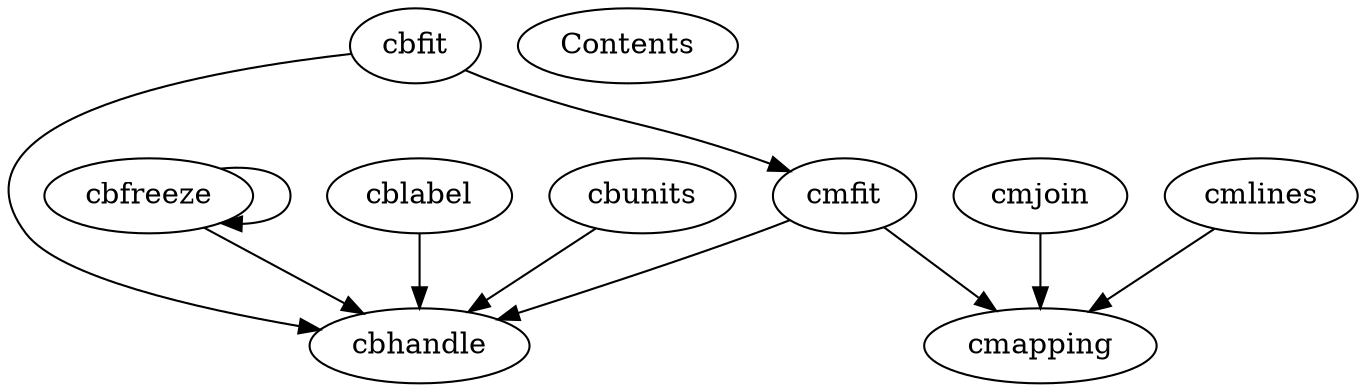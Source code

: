 /* Created by mdot for Matlab */
digraph m2html {
  cbfit -> cbhandle;
  cbfit -> cmfit;
  cbfreeze -> cbfreeze;
  cbfreeze -> cbhandle;
  cblabel -> cbhandle;
  cbunits -> cbhandle;
  cmfit -> cbhandle;
  cmfit -> cmapping;
  cmjoin -> cmapping;
  cmlines -> cmapping;

  Contents [URL="Contents.html"];
  cbfit [URL="cbfit.html"];
  cbfreeze [URL="cbfreeze.html"];
  cbhandle [URL="cbhandle.html"];
  cblabel [URL="cblabel.html"];
  cbunits [URL="cbunits.html"];
  cmapping [URL="cmapping.html"];
  cmfit [URL="cmfit.html"];
  cmjoin [URL="cmjoin.html"];
  cmlines [URL="cmlines.html"];
}
